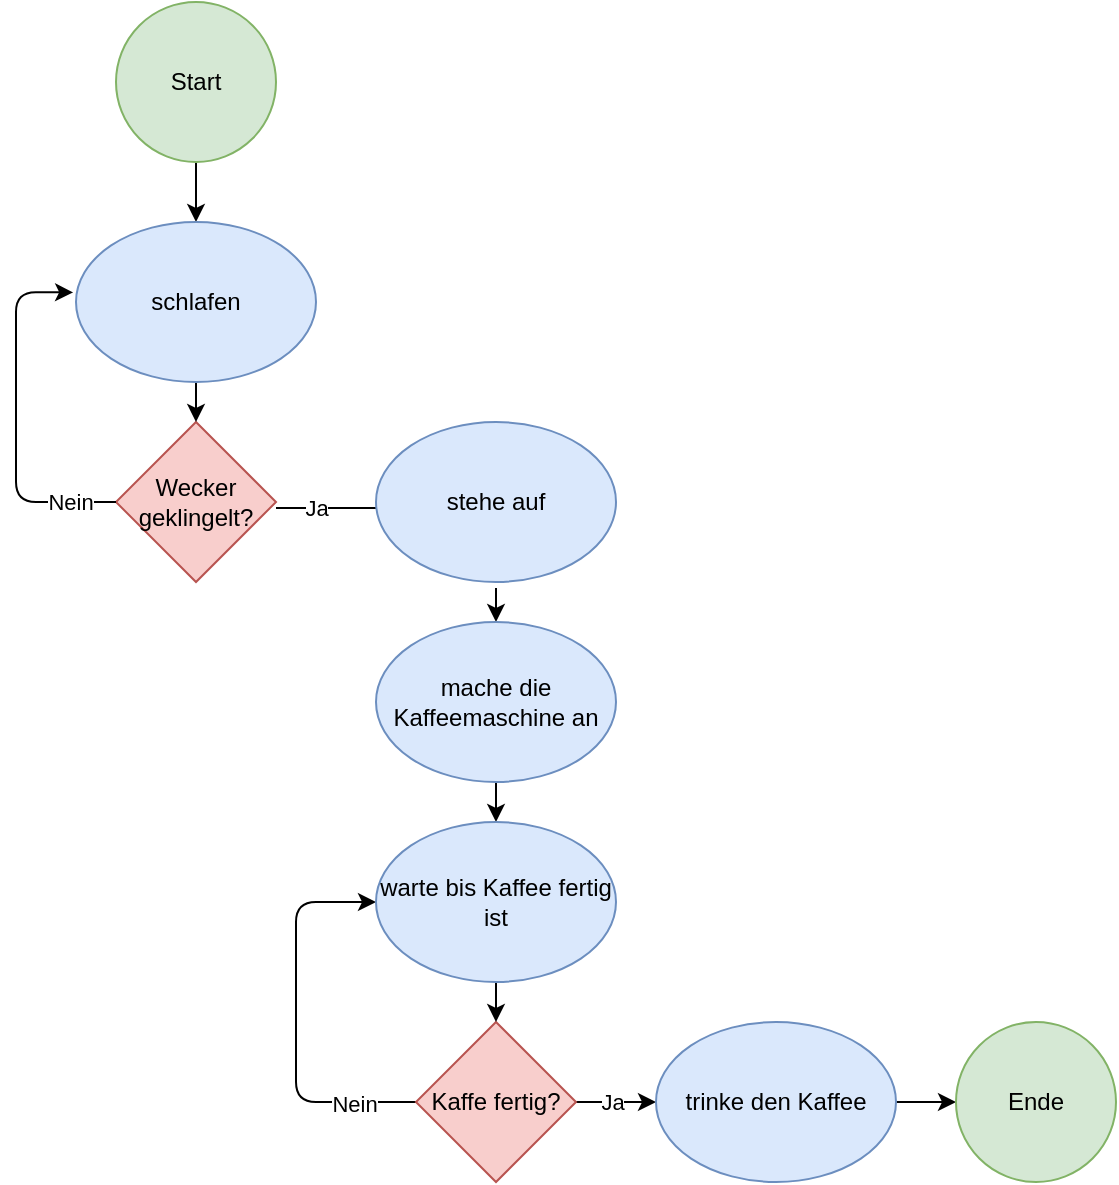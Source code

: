 <mxfile>
    <diagram id="3HGMe14yBLSjR3CBG2pf" name="Page-1">
        <mxGraphModel dx="294" dy="329" grid="1" gridSize="10" guides="1" tooltips="1" connect="1" arrows="1" fold="1" page="1" pageScale="1" pageWidth="827" pageHeight="1169" math="0" shadow="0">
            <root>
                <mxCell id="0"/>
                <mxCell id="1" parent="0"/>
                <mxCell id="34" value="" style="edgeStyle=none;html=1;" edge="1" parent="1" source="2" target="32">
                    <mxGeometry relative="1" as="geometry"/>
                </mxCell>
                <mxCell id="2" value="Start" style="ellipse;whiteSpace=wrap;html=1;aspect=fixed;fillColor=#d5e8d4;strokeColor=#82b366;" parent="1" vertex="1">
                    <mxGeometry x="170" y="30" width="80" height="80" as="geometry"/>
                </mxCell>
                <mxCell id="9" value="" style="edgeStyle=none;html=1;" edge="1" parent="1">
                    <mxGeometry relative="1" as="geometry">
                        <mxPoint x="250" y="283.0" as="sourcePoint"/>
                        <mxPoint x="320.0" y="283.0" as="targetPoint"/>
                    </mxGeometry>
                </mxCell>
                <mxCell id="38" value="Ja" style="edgeLabel;html=1;align=center;verticalAlign=middle;resizable=0;points=[];" vertex="1" connectable="0" parent="9">
                    <mxGeometry x="-0.462" relative="1" as="geometry">
                        <mxPoint x="1" as="offset"/>
                    </mxGeometry>
                </mxCell>
                <mxCell id="3" value="Wecker geklingelt?" style="rhombus;whiteSpace=wrap;html=1;fillColor=#f8cecc;strokeColor=#b85450;" vertex="1" parent="1">
                    <mxGeometry x="170" y="240" width="80" height="80" as="geometry"/>
                </mxCell>
                <mxCell id="21" value="" style="edgeStyle=none;html=1;" edge="1" parent="1" target="11">
                    <mxGeometry relative="1" as="geometry">
                        <mxPoint x="360" y="323.0" as="sourcePoint"/>
                    </mxGeometry>
                </mxCell>
                <mxCell id="8" value="stehe auf" style="ellipse;whiteSpace=wrap;html=1;fillColor=#dae8fc;strokeColor=#6c8ebf;" vertex="1" parent="1">
                    <mxGeometry x="300" y="240" width="120" height="80" as="geometry"/>
                </mxCell>
                <mxCell id="40" value="" style="edgeStyle=none;html=1;" edge="1" parent="1" source="11" target="15">
                    <mxGeometry relative="1" as="geometry"/>
                </mxCell>
                <mxCell id="11" value="mache die Kaffeemaschine an" style="ellipse;whiteSpace=wrap;html=1;fillColor=#dae8fc;strokeColor=#6c8ebf;" vertex="1" parent="1">
                    <mxGeometry x="300" y="340" width="120" height="80" as="geometry"/>
                </mxCell>
                <mxCell id="24" value="" style="edgeStyle=none;html=1;" edge="1" parent="1" source="12" target="20">
                    <mxGeometry relative="1" as="geometry"/>
                </mxCell>
                <mxCell id="26" value="Ja" style="edgeLabel;html=1;align=center;verticalAlign=middle;resizable=0;points=[];" vertex="1" connectable="0" parent="24">
                    <mxGeometry x="0.225" y="-1" relative="1" as="geometry">
                        <mxPoint x="-7" y="-1" as="offset"/>
                    </mxGeometry>
                </mxCell>
                <mxCell id="39" style="edgeStyle=none;html=1;exitX=0;exitY=0.5;exitDx=0;exitDy=0;entryX=0;entryY=0.5;entryDx=0;entryDy=0;" edge="1" parent="1" source="12" target="15">
                    <mxGeometry relative="1" as="geometry">
                        <Array as="points">
                            <mxPoint x="260" y="580"/>
                            <mxPoint x="260" y="480"/>
                        </Array>
                    </mxGeometry>
                </mxCell>
                <mxCell id="42" value="Nein" style="edgeLabel;html=1;align=center;verticalAlign=middle;resizable=0;points=[];" vertex="1" connectable="0" parent="39">
                    <mxGeometry x="-0.69" y="1" relative="1" as="geometry">
                        <mxPoint as="offset"/>
                    </mxGeometry>
                </mxCell>
                <mxCell id="12" value="Kaffe fertig?" style="rhombus;whiteSpace=wrap;html=1;fillColor=#f8cecc;strokeColor=#b85450;" vertex="1" parent="1">
                    <mxGeometry x="320" y="540" width="80" height="80" as="geometry"/>
                </mxCell>
                <mxCell id="41" value="" style="edgeStyle=none;html=1;" edge="1" parent="1" source="15" target="12">
                    <mxGeometry relative="1" as="geometry"/>
                </mxCell>
                <mxCell id="15" value="warte bis Kaffee fertig ist" style="ellipse;whiteSpace=wrap;html=1;fillColor=#dae8fc;strokeColor=#6c8ebf;" vertex="1" parent="1">
                    <mxGeometry x="300" y="440" width="120" height="80" as="geometry"/>
                </mxCell>
                <mxCell id="43" value="" style="edgeStyle=none;html=1;" edge="1" parent="1" source="20" target="27">
                    <mxGeometry relative="1" as="geometry"/>
                </mxCell>
                <mxCell id="20" value="trinke den Kaffee" style="ellipse;whiteSpace=wrap;html=1;fillColor=#dae8fc;strokeColor=#6c8ebf;" vertex="1" parent="1">
                    <mxGeometry x="440" y="540" width="120" height="80" as="geometry"/>
                </mxCell>
                <mxCell id="27" value="Ende" style="ellipse;whiteSpace=wrap;html=1;aspect=fixed;fillColor=#d5e8d4;strokeColor=#82b366;" vertex="1" parent="1">
                    <mxGeometry x="590" y="540" width="80" height="80" as="geometry"/>
                </mxCell>
                <mxCell id="33" value="" style="edgeStyle=none;html=1;" edge="1" parent="1" source="32" target="3">
                    <mxGeometry relative="1" as="geometry"/>
                </mxCell>
                <mxCell id="32" value="schlafen" style="ellipse;whiteSpace=wrap;html=1;fillColor=#dae8fc;strokeColor=#6c8ebf;" vertex="1" parent="1">
                    <mxGeometry x="150" y="140" width="120" height="80" as="geometry"/>
                </mxCell>
                <mxCell id="35" style="edgeStyle=none;html=1;exitX=0;exitY=0.5;exitDx=0;exitDy=0;entryX=-0.012;entryY=0.44;entryDx=0;entryDy=0;entryPerimeter=0;" edge="1" parent="1" source="3" target="32">
                    <mxGeometry relative="1" as="geometry">
                        <Array as="points">
                            <mxPoint x="120" y="280"/>
                            <mxPoint x="120" y="230"/>
                            <mxPoint x="120" y="175"/>
                        </Array>
                    </mxGeometry>
                </mxCell>
                <mxCell id="37" value="Nein" style="edgeLabel;html=1;align=center;verticalAlign=middle;resizable=0;points=[];" vertex="1" connectable="0" parent="35">
                    <mxGeometry x="-0.747" relative="1" as="geometry">
                        <mxPoint as="offset"/>
                    </mxGeometry>
                </mxCell>
            </root>
        </mxGraphModel>
    </diagram>
</mxfile>